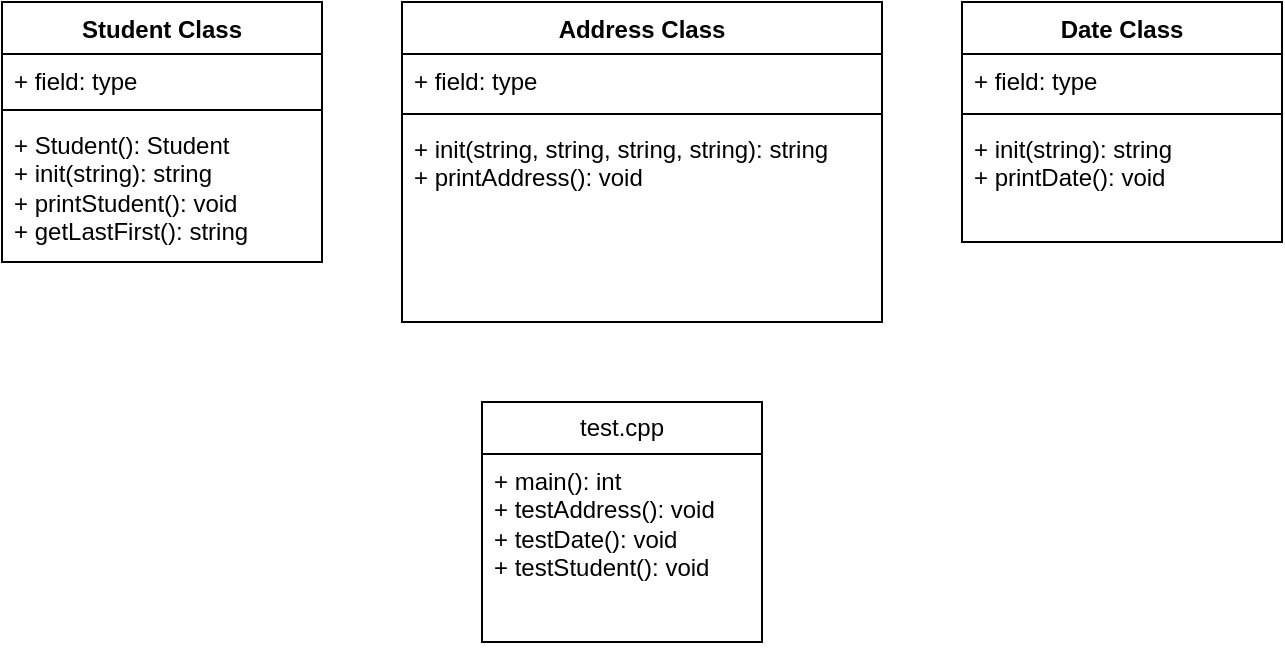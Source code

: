 <mxfile version="28.2.5">
  <diagram name="Page-1" id="LxLqd3lW5RhZi-q74m9G">
    <mxGraphModel dx="591" dy="549" grid="1" gridSize="10" guides="1" tooltips="1" connect="1" arrows="1" fold="1" page="1" pageScale="1" pageWidth="850" pageHeight="1100" math="0" shadow="0">
      <root>
        <mxCell id="0" />
        <mxCell id="1" parent="0" />
        <mxCell id="iC4NqdYLz6rA81GaetLX-1" value="Student Class" style="swimlane;fontStyle=1;align=center;verticalAlign=top;childLayout=stackLayout;horizontal=1;startSize=26;horizontalStack=0;resizeParent=1;resizeParentMax=0;resizeLast=0;collapsible=1;marginBottom=0;whiteSpace=wrap;html=1;" vertex="1" parent="1">
          <mxGeometry x="120" y="80" width="160" height="130" as="geometry" />
        </mxCell>
        <mxCell id="iC4NqdYLz6rA81GaetLX-2" value="+ field: type" style="text;strokeColor=none;fillColor=none;align=left;verticalAlign=top;spacingLeft=4;spacingRight=4;overflow=hidden;rotatable=0;points=[[0,0.5],[1,0.5]];portConstraint=eastwest;whiteSpace=wrap;html=1;" vertex="1" parent="iC4NqdYLz6rA81GaetLX-1">
          <mxGeometry y="26" width="160" height="24" as="geometry" />
        </mxCell>
        <mxCell id="iC4NqdYLz6rA81GaetLX-3" value="" style="line;strokeWidth=1;fillColor=none;align=left;verticalAlign=middle;spacingTop=-1;spacingLeft=3;spacingRight=3;rotatable=0;labelPosition=right;points=[];portConstraint=eastwest;strokeColor=inherit;" vertex="1" parent="iC4NqdYLz6rA81GaetLX-1">
          <mxGeometry y="50" width="160" height="8" as="geometry" />
        </mxCell>
        <mxCell id="iC4NqdYLz6rA81GaetLX-4" value="&lt;div&gt;+ Student(): Student&lt;/div&gt;&lt;div&gt;+ init(string): string&lt;/div&gt;&lt;div&gt;+ printStudent(): void&lt;/div&gt;&lt;div&gt;+ getLastFirst(): string&lt;/div&gt;" style="text;strokeColor=none;fillColor=none;align=left;verticalAlign=top;spacingLeft=4;spacingRight=4;overflow=hidden;rotatable=0;points=[[0,0.5],[1,0.5]];portConstraint=eastwest;whiteSpace=wrap;html=1;" vertex="1" parent="iC4NqdYLz6rA81GaetLX-1">
          <mxGeometry y="58" width="160" height="72" as="geometry" />
        </mxCell>
        <mxCell id="iC4NqdYLz6rA81GaetLX-5" value="&lt;div&gt;Address Class&lt;/div&gt;&lt;div&gt;&lt;br&gt;&lt;/div&gt;" style="swimlane;fontStyle=1;align=center;verticalAlign=top;childLayout=stackLayout;horizontal=1;startSize=26;horizontalStack=0;resizeParent=1;resizeParentMax=0;resizeLast=0;collapsible=1;marginBottom=0;whiteSpace=wrap;html=1;" vertex="1" parent="1">
          <mxGeometry x="320" y="80" width="240" height="160" as="geometry" />
        </mxCell>
        <mxCell id="iC4NqdYLz6rA81GaetLX-6" value="+ field: type" style="text;strokeColor=none;fillColor=none;align=left;verticalAlign=top;spacingLeft=4;spacingRight=4;overflow=hidden;rotatable=0;points=[[0,0.5],[1,0.5]];portConstraint=eastwest;whiteSpace=wrap;html=1;" vertex="1" parent="iC4NqdYLz6rA81GaetLX-5">
          <mxGeometry y="26" width="240" height="26" as="geometry" />
        </mxCell>
        <mxCell id="iC4NqdYLz6rA81GaetLX-7" value="" style="line;strokeWidth=1;fillColor=none;align=left;verticalAlign=middle;spacingTop=-1;spacingLeft=3;spacingRight=3;rotatable=0;labelPosition=right;points=[];portConstraint=eastwest;strokeColor=inherit;" vertex="1" parent="iC4NqdYLz6rA81GaetLX-5">
          <mxGeometry y="52" width="240" height="8" as="geometry" />
        </mxCell>
        <mxCell id="iC4NqdYLz6rA81GaetLX-8" value="&lt;div&gt;+ init(string, string, string, string): string&lt;/div&gt;&lt;div&gt;+ printAddress(): void&lt;/div&gt;" style="text;strokeColor=none;fillColor=none;align=left;verticalAlign=top;spacingLeft=4;spacingRight=4;overflow=hidden;rotatable=0;points=[[0,0.5],[1,0.5]];portConstraint=eastwest;whiteSpace=wrap;html=1;" vertex="1" parent="iC4NqdYLz6rA81GaetLX-5">
          <mxGeometry y="60" width="240" height="100" as="geometry" />
        </mxCell>
        <mxCell id="iC4NqdYLz6rA81GaetLX-9" value="Date Class" style="swimlane;fontStyle=1;align=center;verticalAlign=top;childLayout=stackLayout;horizontal=1;startSize=26;horizontalStack=0;resizeParent=1;resizeParentMax=0;resizeLast=0;collapsible=1;marginBottom=0;whiteSpace=wrap;html=1;" vertex="1" parent="1">
          <mxGeometry x="600" y="80" width="160" height="120" as="geometry" />
        </mxCell>
        <mxCell id="iC4NqdYLz6rA81GaetLX-10" value="+ field: type" style="text;strokeColor=none;fillColor=none;align=left;verticalAlign=top;spacingLeft=4;spacingRight=4;overflow=hidden;rotatable=0;points=[[0,0.5],[1,0.5]];portConstraint=eastwest;whiteSpace=wrap;html=1;" vertex="1" parent="iC4NqdYLz6rA81GaetLX-9">
          <mxGeometry y="26" width="160" height="26" as="geometry" />
        </mxCell>
        <mxCell id="iC4NqdYLz6rA81GaetLX-11" value="" style="line;strokeWidth=1;fillColor=none;align=left;verticalAlign=middle;spacingTop=-1;spacingLeft=3;spacingRight=3;rotatable=0;labelPosition=right;points=[];portConstraint=eastwest;strokeColor=inherit;" vertex="1" parent="iC4NqdYLz6rA81GaetLX-9">
          <mxGeometry y="52" width="160" height="8" as="geometry" />
        </mxCell>
        <mxCell id="iC4NqdYLz6rA81GaetLX-12" value="&lt;div&gt;+ init(string): string&lt;/div&gt;&lt;div&gt;+ printDate(): void&lt;/div&gt;" style="text;strokeColor=none;fillColor=none;align=left;verticalAlign=top;spacingLeft=4;spacingRight=4;overflow=hidden;rotatable=0;points=[[0,0.5],[1,0.5]];portConstraint=eastwest;whiteSpace=wrap;html=1;" vertex="1" parent="iC4NqdYLz6rA81GaetLX-9">
          <mxGeometry y="60" width="160" height="60" as="geometry" />
        </mxCell>
        <mxCell id="iC4NqdYLz6rA81GaetLX-13" value="&lt;div&gt;test.cpp&lt;/div&gt;" style="swimlane;fontStyle=0;childLayout=stackLayout;horizontal=1;startSize=26;fillColor=none;horizontalStack=0;resizeParent=1;resizeParentMax=0;resizeLast=0;collapsible=1;marginBottom=0;whiteSpace=wrap;html=1;" vertex="1" parent="1">
          <mxGeometry x="360" y="280" width="140" height="120" as="geometry" />
        </mxCell>
        <mxCell id="iC4NqdYLz6rA81GaetLX-14" value="&lt;div&gt;+ main(): int&lt;/div&gt;&lt;div&gt;+ testAddress(): void&lt;/div&gt;&lt;div&gt;+ testDate(): void&lt;/div&gt;&lt;div&gt;+ testStudent(): void&lt;/div&gt;" style="text;strokeColor=none;fillColor=none;align=left;verticalAlign=top;spacingLeft=4;spacingRight=4;overflow=hidden;rotatable=0;points=[[0,0.5],[1,0.5]];portConstraint=eastwest;whiteSpace=wrap;html=1;" vertex="1" parent="iC4NqdYLz6rA81GaetLX-13">
          <mxGeometry y="26" width="140" height="94" as="geometry" />
        </mxCell>
      </root>
    </mxGraphModel>
  </diagram>
</mxfile>
